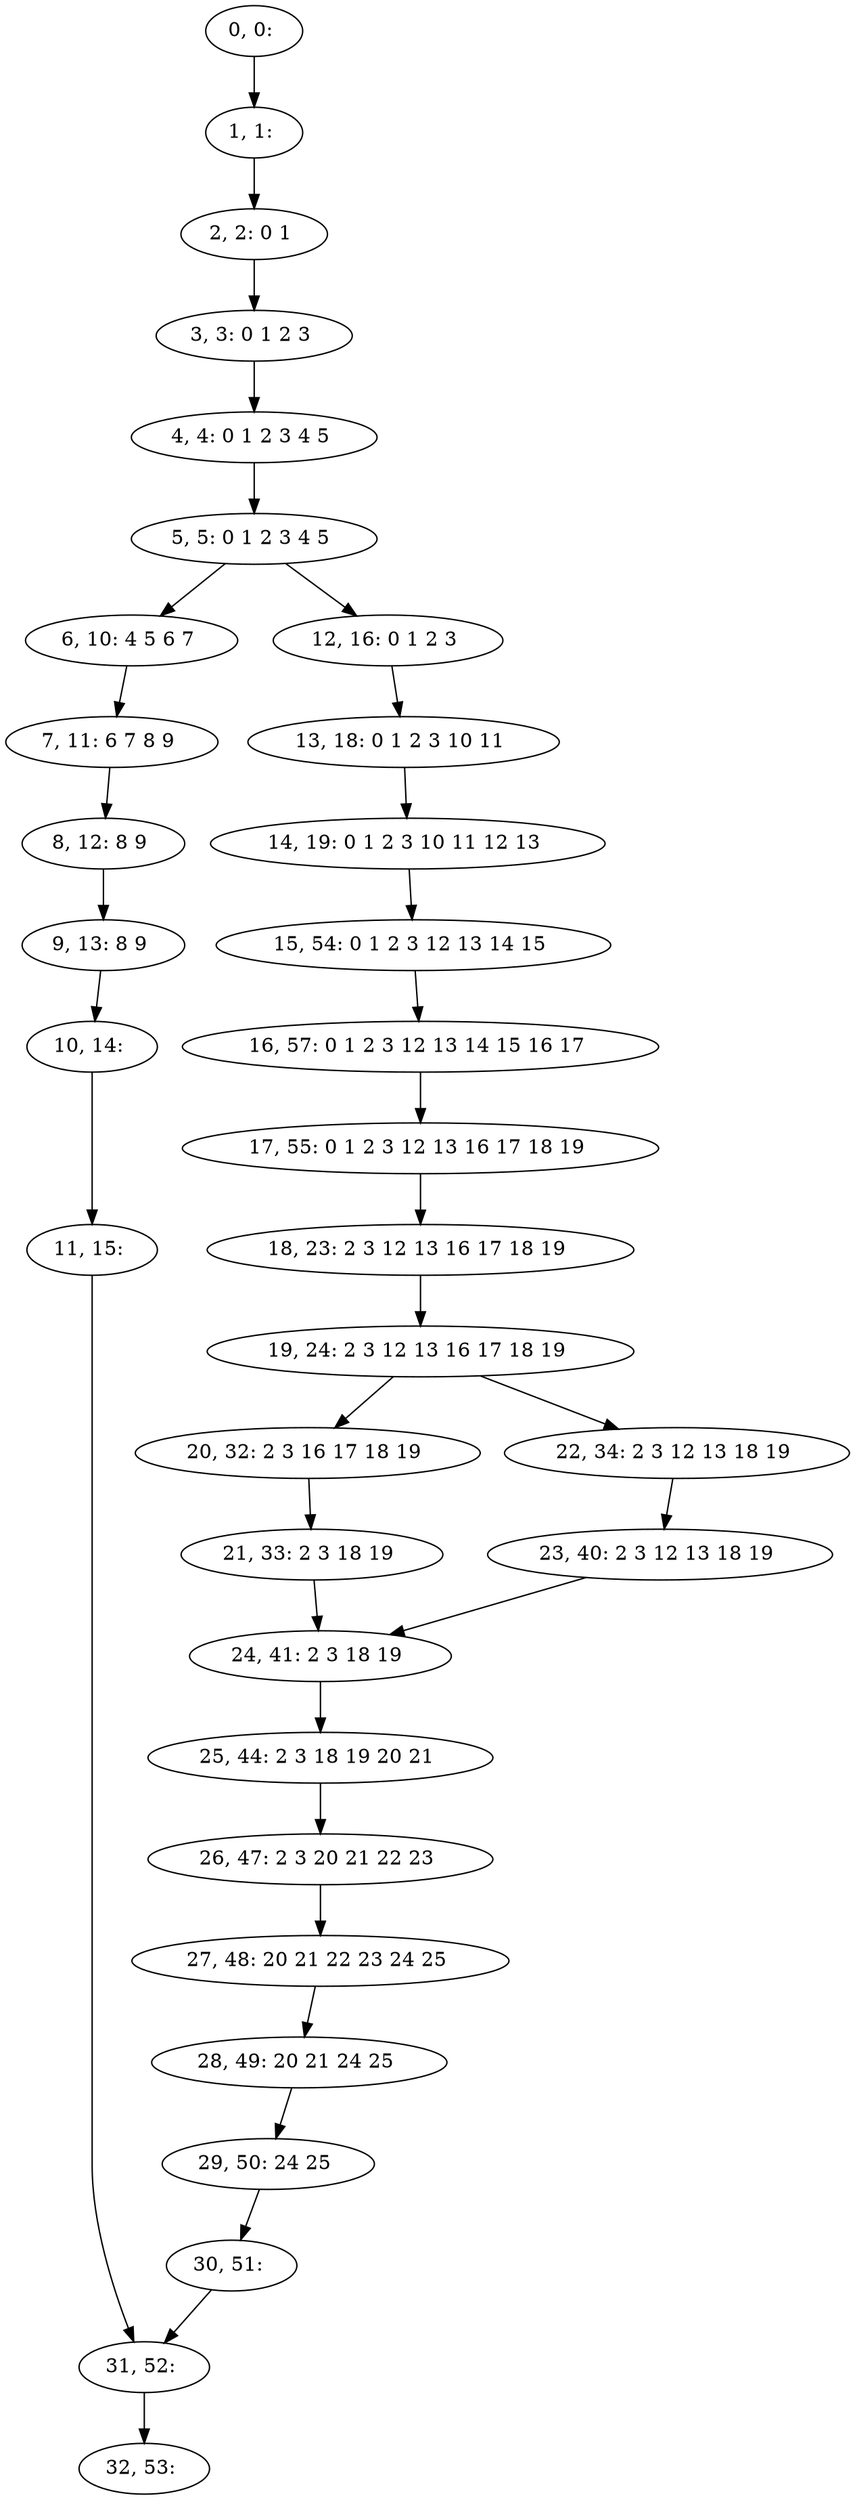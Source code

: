 digraph G {
0[label="0, 0: "];
1[label="1, 1: "];
2[label="2, 2: 0 1 "];
3[label="3, 3: 0 1 2 3 "];
4[label="4, 4: 0 1 2 3 4 5 "];
5[label="5, 5: 0 1 2 3 4 5 "];
6[label="6, 10: 4 5 6 7 "];
7[label="7, 11: 6 7 8 9 "];
8[label="8, 12: 8 9 "];
9[label="9, 13: 8 9 "];
10[label="10, 14: "];
11[label="11, 15: "];
12[label="12, 16: 0 1 2 3 "];
13[label="13, 18: 0 1 2 3 10 11 "];
14[label="14, 19: 0 1 2 3 10 11 12 13 "];
15[label="15, 54: 0 1 2 3 12 13 14 15 "];
16[label="16, 57: 0 1 2 3 12 13 14 15 16 17 "];
17[label="17, 55: 0 1 2 3 12 13 16 17 18 19 "];
18[label="18, 23: 2 3 12 13 16 17 18 19 "];
19[label="19, 24: 2 3 12 13 16 17 18 19 "];
20[label="20, 32: 2 3 16 17 18 19 "];
21[label="21, 33: 2 3 18 19 "];
22[label="22, 34: 2 3 12 13 18 19 "];
23[label="23, 40: 2 3 12 13 18 19 "];
24[label="24, 41: 2 3 18 19 "];
25[label="25, 44: 2 3 18 19 20 21 "];
26[label="26, 47: 2 3 20 21 22 23 "];
27[label="27, 48: 20 21 22 23 24 25 "];
28[label="28, 49: 20 21 24 25 "];
29[label="29, 50: 24 25 "];
30[label="30, 51: "];
31[label="31, 52: "];
32[label="32, 53: "];
0->1 ;
1->2 ;
2->3 ;
3->4 ;
4->5 ;
5->6 ;
5->12 ;
6->7 ;
7->8 ;
8->9 ;
9->10 ;
10->11 ;
11->31 ;
12->13 ;
13->14 ;
14->15 ;
15->16 ;
16->17 ;
17->18 ;
18->19 ;
19->20 ;
19->22 ;
20->21 ;
21->24 ;
22->23 ;
23->24 ;
24->25 ;
25->26 ;
26->27 ;
27->28 ;
28->29 ;
29->30 ;
30->31 ;
31->32 ;
}
